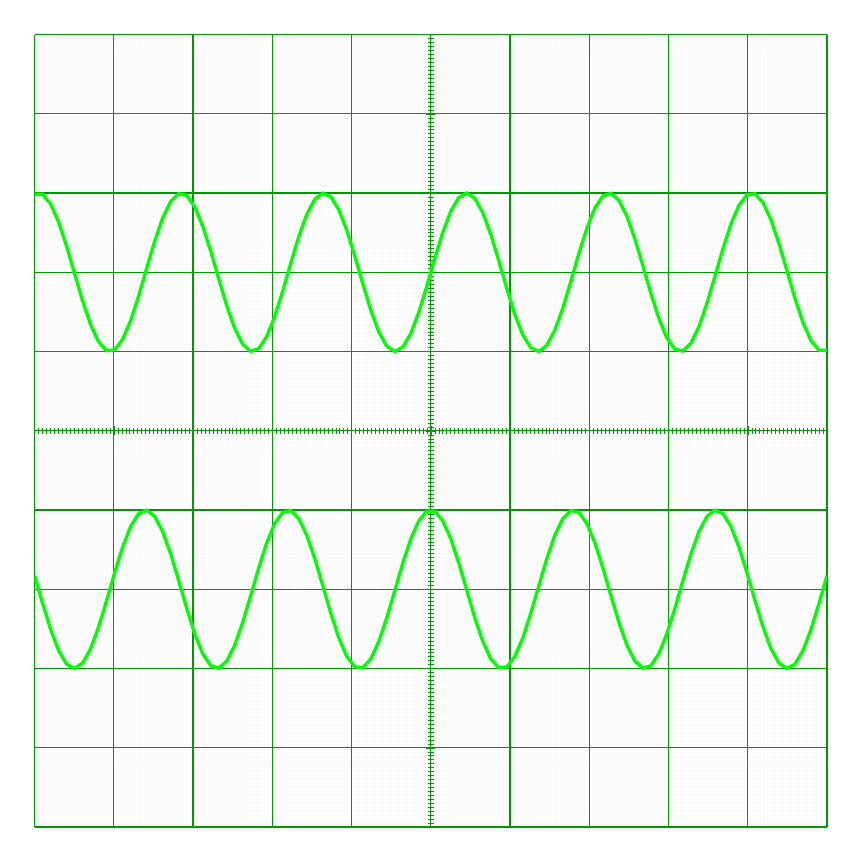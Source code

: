 % !TeX program = lualatex
% !TeX encoding = utf8
% !TeX spellcheck = uk_UA
% !TeX root =../LabWork.tex

\begin{tikzpicture}[scale=0.75]

\begin{axis}[%
% === Налаштування сітки ===
				grid = both,
				major grid style={line width=.6pt,draw=green!60!black},
				minor tick num = 19,
				minor grid style = {line width=.1pt,draw=gray!5},
				% === Налаштування положення координатних осей ===
				axis lines = middle,
				axis line style={-, green!60!black},
                every x tick/.style={green!60!black},
                every y tick/.style={green!60!black},
width=15cm,
height=15cm,
%scale only axis,
%enlargelimits=false,
%line join=round,
%% === Налаштування сітки ===
				% === Вибір підписів шкали для відображення ===
xticklabel=\empty,
yticklabel=\empty,
extra x ticks={-5,...,5},
extra y ticks={-5,...,5},
xmin = -5,
xmax = 5,
ymin = -5,
ymax = 5,
]

\addplot[samples=100,mark=none, green, ultra thick] {2+sin(200*x)};
\addplot[samples=100,mark=none, green, ultra thick] {-2+sin(200*x+90)};
\end{axis}

\end{tikzpicture}